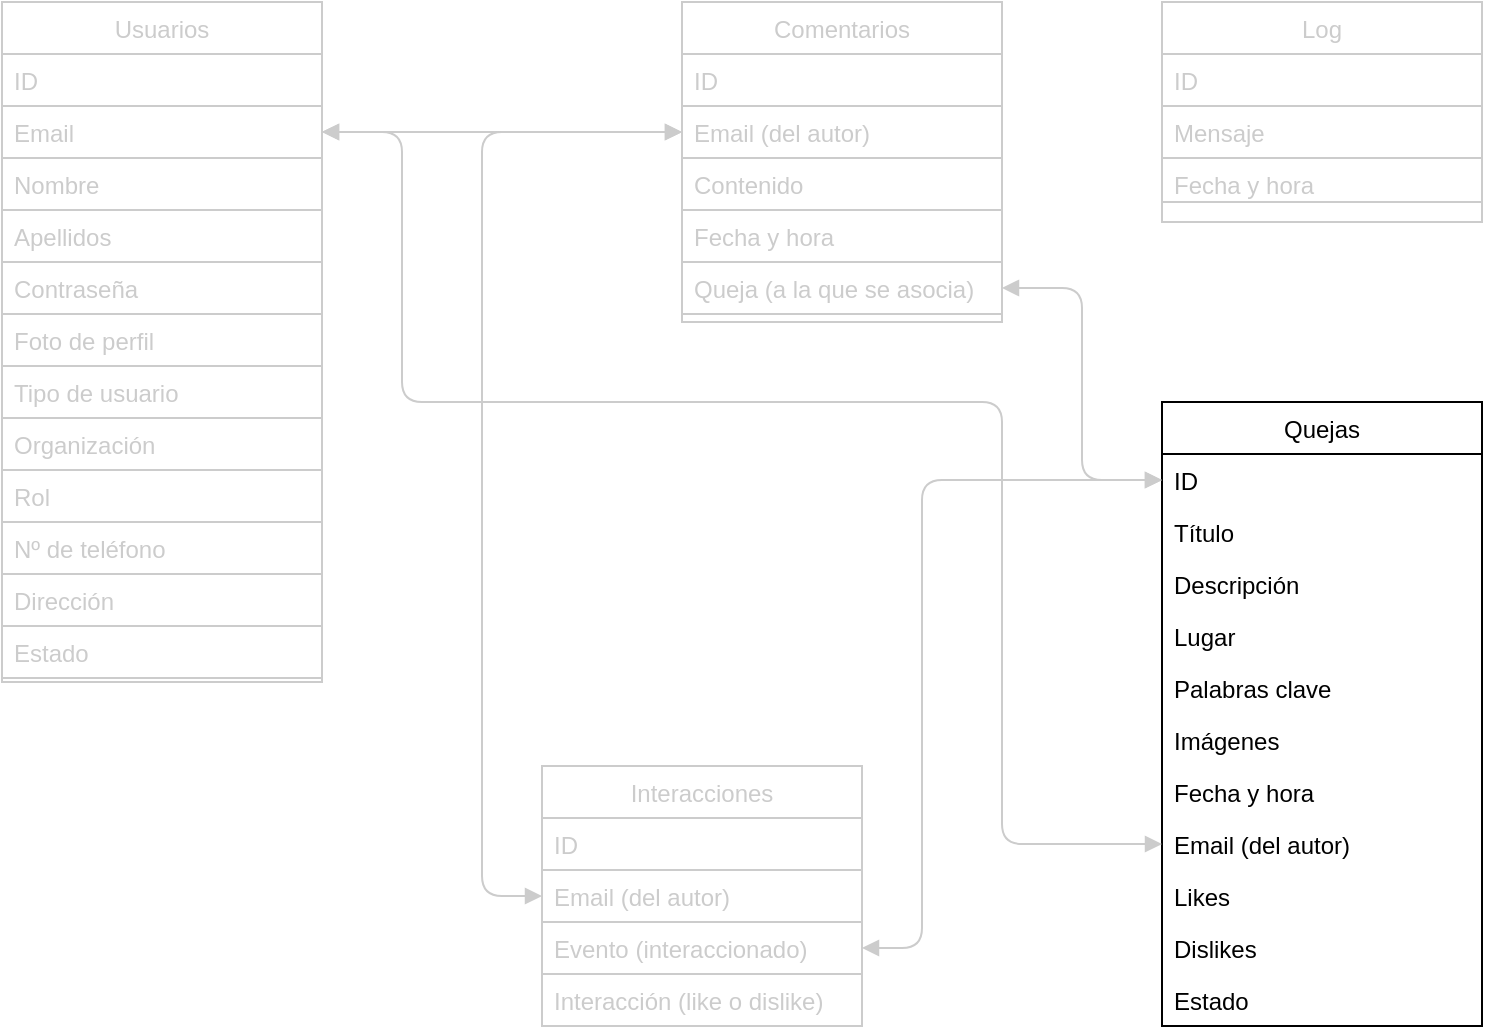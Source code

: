 <mxfile version="13.10.9" type="device"><diagram id="C5RBs43oDa-KdzZeNtuy" name="Page-1"><mxGraphModel dx="1422" dy="772" grid="1" gridSize="10" guides="1" tooltips="1" connect="1" arrows="1" fold="1" page="1" pageScale="1" pageWidth="827" pageHeight="1169" math="0" shadow="0"><root><mxCell id="WIyWlLk6GJQsqaUBKTNV-0"/><mxCell id="WIyWlLk6GJQsqaUBKTNV-1" parent="WIyWlLk6GJQsqaUBKTNV-0"/><mxCell id="zkfFHV4jXpPFQw0GAbJ--0" value="Usuarios" style="swimlane;fontStyle=0;align=center;verticalAlign=top;childLayout=stackLayout;horizontal=1;startSize=26;horizontalStack=0;resizeParent=1;resizeLast=0;collapsible=1;marginBottom=0;rounded=0;shadow=0;strokeWidth=1;strokeColor=#CCCCCC;fontColor=#CCCCCC;" parent="WIyWlLk6GJQsqaUBKTNV-1" vertex="1"><mxGeometry x="20" y="120" width="160" height="340" as="geometry"><mxRectangle x="230" y="140" width="160" height="26" as="alternateBounds"/></mxGeometry></mxCell><mxCell id="zkfFHV4jXpPFQw0GAbJ--1" value="ID&#10;&#10;" style="text;align=left;verticalAlign=top;spacingLeft=4;spacingRight=4;overflow=hidden;rotatable=0;points=[[0,0.5],[1,0.5]];portConstraint=eastwest;strokeColor=#CCCCCC;fontColor=#CCCCCC;" parent="zkfFHV4jXpPFQw0GAbJ--0" vertex="1"><mxGeometry y="26" width="160" height="26" as="geometry"/></mxCell><mxCell id="zkfFHV4jXpPFQw0GAbJ--2" value="Email" style="text;align=left;verticalAlign=top;spacingLeft=4;spacingRight=4;overflow=hidden;rotatable=0;points=[[0,0.5],[1,0.5]];portConstraint=eastwest;rounded=0;shadow=0;html=0;strokeColor=#CCCCCC;fontColor=#CCCCCC;" parent="zkfFHV4jXpPFQw0GAbJ--0" vertex="1"><mxGeometry y="52" width="160" height="26" as="geometry"/></mxCell><mxCell id="zkfFHV4jXpPFQw0GAbJ--3" value="Nombre" style="text;align=left;verticalAlign=top;spacingLeft=4;spacingRight=4;overflow=hidden;rotatable=0;points=[[0,0.5],[1,0.5]];portConstraint=eastwest;rounded=0;shadow=0;html=0;strokeColor=#CCCCCC;fontColor=#CCCCCC;" parent="zkfFHV4jXpPFQw0GAbJ--0" vertex="1"><mxGeometry y="78" width="160" height="26" as="geometry"/></mxCell><mxCell id="fLlOw_4kRYqXVxM-Iohi-0" value="Apellidos" style="text;align=left;verticalAlign=top;spacingLeft=4;spacingRight=4;overflow=hidden;rotatable=0;points=[[0,0.5],[1,0.5]];portConstraint=eastwest;rounded=0;shadow=0;html=0;strokeColor=#CCCCCC;fontColor=#CCCCCC;" parent="zkfFHV4jXpPFQw0GAbJ--0" vertex="1"><mxGeometry y="104" width="160" height="26" as="geometry"/></mxCell><mxCell id="fLlOw_4kRYqXVxM-Iohi-1" value="Contraseña" style="text;align=left;verticalAlign=top;spacingLeft=4;spacingRight=4;overflow=hidden;rotatable=0;points=[[0,0.5],[1,0.5]];portConstraint=eastwest;rounded=0;shadow=0;html=0;strokeColor=#CCCCCC;fontColor=#CCCCCC;" parent="zkfFHV4jXpPFQw0GAbJ--0" vertex="1"><mxGeometry y="130" width="160" height="26" as="geometry"/></mxCell><mxCell id="fLlOw_4kRYqXVxM-Iohi-8" value="Foto de perfil" style="text;align=left;verticalAlign=top;spacingLeft=4;spacingRight=4;overflow=hidden;rotatable=0;points=[[0,0.5],[1,0.5]];portConstraint=eastwest;rounded=0;shadow=0;html=0;strokeColor=#CCCCCC;fontColor=#CCCCCC;" parent="zkfFHV4jXpPFQw0GAbJ--0" vertex="1"><mxGeometry y="156" width="160" height="26" as="geometry"/></mxCell><mxCell id="fLlOw_4kRYqXVxM-Iohi-9" value="Tipo de usuario" style="text;align=left;verticalAlign=top;spacingLeft=4;spacingRight=4;overflow=hidden;rotatable=0;points=[[0,0.5],[1,0.5]];portConstraint=eastwest;rounded=0;shadow=0;html=0;strokeColor=#CCCCCC;fontColor=#CCCCCC;" parent="zkfFHV4jXpPFQw0GAbJ--0" vertex="1"><mxGeometry y="182" width="160" height="26" as="geometry"/></mxCell><mxCell id="fLlOw_4kRYqXVxM-Iohi-11" value="Organización" style="text;align=left;verticalAlign=top;spacingLeft=4;spacingRight=4;overflow=hidden;rotatable=0;points=[[0,0.5],[1,0.5]];portConstraint=eastwest;rounded=0;shadow=0;html=0;strokeColor=#CCCCCC;fontColor=#CCCCCC;" parent="zkfFHV4jXpPFQw0GAbJ--0" vertex="1"><mxGeometry y="208" width="160" height="26" as="geometry"/></mxCell><mxCell id="fLlOw_4kRYqXVxM-Iohi-10" value="Rol" style="text;align=left;verticalAlign=top;spacingLeft=4;spacingRight=4;overflow=hidden;rotatable=0;points=[[0,0.5],[1,0.5]];portConstraint=eastwest;rounded=0;shadow=0;html=0;strokeColor=#CCCCCC;fontColor=#CCCCCC;" parent="zkfFHV4jXpPFQw0GAbJ--0" vertex="1"><mxGeometry y="234" width="160" height="26" as="geometry"/></mxCell><mxCell id="fLlOw_4kRYqXVxM-Iohi-12" value="Nº de teléfono" style="text;align=left;verticalAlign=top;spacingLeft=4;spacingRight=4;overflow=hidden;rotatable=0;points=[[0,0.5],[1,0.5]];portConstraint=eastwest;rounded=0;shadow=0;html=0;strokeColor=#CCCCCC;fontColor=#CCCCCC;" parent="zkfFHV4jXpPFQw0GAbJ--0" vertex="1"><mxGeometry y="260" width="160" height="26" as="geometry"/></mxCell><mxCell id="fLlOw_4kRYqXVxM-Iohi-13" value="Dirección" style="text;align=left;verticalAlign=top;spacingLeft=4;spacingRight=4;overflow=hidden;rotatable=0;points=[[0,0.5],[1,0.5]];portConstraint=eastwest;rounded=0;shadow=0;html=0;strokeColor=#CCCCCC;fontColor=#CCCCCC;" parent="zkfFHV4jXpPFQw0GAbJ--0" vertex="1"><mxGeometry y="286" width="160" height="26" as="geometry"/></mxCell><mxCell id="fLlOw_4kRYqXVxM-Iohi-14" value="Estado" style="text;align=left;verticalAlign=top;spacingLeft=4;spacingRight=4;overflow=hidden;rotatable=0;points=[[0,0.5],[1,0.5]];portConstraint=eastwest;rounded=0;shadow=0;html=0;strokeColor=#CCCCCC;fontColor=#CCCCCC;" parent="zkfFHV4jXpPFQw0GAbJ--0" vertex="1"><mxGeometry y="312" width="160" height="26" as="geometry"/></mxCell><mxCell id="fLlOw_4kRYqXVxM-Iohi-15" value="Comentarios" style="swimlane;fontStyle=0;align=center;verticalAlign=top;childLayout=stackLayout;horizontal=1;startSize=26;horizontalStack=0;resizeParent=1;resizeLast=0;collapsible=1;marginBottom=0;rounded=0;shadow=0;strokeWidth=1;strokeColor=#CCCCCC;fontColor=#CCCCCC;" parent="WIyWlLk6GJQsqaUBKTNV-1" vertex="1"><mxGeometry x="360" y="120" width="160" height="160" as="geometry"><mxRectangle x="230" y="140" width="160" height="26" as="alternateBounds"/></mxGeometry></mxCell><mxCell id="fLlOw_4kRYqXVxM-Iohi-16" value="ID&#10;&#10;" style="text;align=left;verticalAlign=top;spacingLeft=4;spacingRight=4;overflow=hidden;rotatable=0;points=[[0,0.5],[1,0.5]];portConstraint=eastwest;strokeColor=#CCCCCC;fontColor=#CCCCCC;" parent="fLlOw_4kRYqXVxM-Iohi-15" vertex="1"><mxGeometry y="26" width="160" height="26" as="geometry"/></mxCell><mxCell id="fLlOw_4kRYqXVxM-Iohi-17" value="Email (del autor)" style="text;align=left;verticalAlign=top;spacingLeft=4;spacingRight=4;overflow=hidden;rotatable=0;points=[[0,0.5],[1,0.5]];portConstraint=eastwest;rounded=0;shadow=0;html=0;strokeColor=#CCCCCC;fontColor=#CCCCCC;" parent="fLlOw_4kRYqXVxM-Iohi-15" vertex="1"><mxGeometry y="52" width="160" height="26" as="geometry"/></mxCell><mxCell id="fLlOw_4kRYqXVxM-Iohi-18" value="Contenido" style="text;align=left;verticalAlign=top;spacingLeft=4;spacingRight=4;overflow=hidden;rotatable=0;points=[[0,0.5],[1,0.5]];portConstraint=eastwest;rounded=0;shadow=0;html=0;strokeColor=#CCCCCC;fontColor=#CCCCCC;" parent="fLlOw_4kRYqXVxM-Iohi-15" vertex="1"><mxGeometry y="78" width="160" height="26" as="geometry"/></mxCell><mxCell id="fLlOw_4kRYqXVxM-Iohi-19" value="Fecha y hora" style="text;align=left;verticalAlign=top;spacingLeft=4;spacingRight=4;overflow=hidden;rotatable=0;points=[[0,0.5],[1,0.5]];portConstraint=eastwest;rounded=0;shadow=0;html=0;strokeColor=#CCCCCC;fontColor=#CCCCCC;" parent="fLlOw_4kRYqXVxM-Iohi-15" vertex="1"><mxGeometry y="104" width="160" height="26" as="geometry"/></mxCell><mxCell id="fLlOw_4kRYqXVxM-Iohi-27" value="Queja (a la que se asocia)" style="text;align=left;verticalAlign=top;spacingLeft=4;spacingRight=4;overflow=hidden;rotatable=0;points=[[0,0.5],[1,0.5]];portConstraint=eastwest;rounded=0;shadow=0;html=0;strokeColor=#CCCCCC;fontColor=#CCCCCC;" parent="fLlOw_4kRYqXVxM-Iohi-15" vertex="1"><mxGeometry y="130" width="160" height="26" as="geometry"/></mxCell><mxCell id="fLlOw_4kRYqXVxM-Iohi-28" value="Quejas" style="swimlane;fontStyle=0;align=center;verticalAlign=top;childLayout=stackLayout;horizontal=1;startSize=26;horizontalStack=0;resizeParent=1;resizeLast=0;collapsible=1;marginBottom=0;rounded=0;shadow=0;strokeWidth=1;" parent="WIyWlLk6GJQsqaUBKTNV-1" vertex="1"><mxGeometry x="600" y="320" width="160" height="312" as="geometry"><mxRectangle x="230" y="140" width="160" height="26" as="alternateBounds"/></mxGeometry></mxCell><mxCell id="fLlOw_4kRYqXVxM-Iohi-29" value="ID&#10;&#10;" style="text;align=left;verticalAlign=top;spacingLeft=4;spacingRight=4;overflow=hidden;rotatable=0;points=[[0,0.5],[1,0.5]];portConstraint=eastwest;" parent="fLlOw_4kRYqXVxM-Iohi-28" vertex="1"><mxGeometry y="26" width="160" height="26" as="geometry"/></mxCell><mxCell id="fLlOw_4kRYqXVxM-Iohi-30" value="Título&#10;" style="text;align=left;verticalAlign=top;spacingLeft=4;spacingRight=4;overflow=hidden;rotatable=0;points=[[0,0.5],[1,0.5]];portConstraint=eastwest;rounded=0;shadow=0;html=0;" parent="fLlOw_4kRYqXVxM-Iohi-28" vertex="1"><mxGeometry y="52" width="160" height="26" as="geometry"/></mxCell><mxCell id="fLlOw_4kRYqXVxM-Iohi-31" value="Descripción" style="text;align=left;verticalAlign=top;spacingLeft=4;spacingRight=4;overflow=hidden;rotatable=0;points=[[0,0.5],[1,0.5]];portConstraint=eastwest;rounded=0;shadow=0;html=0;" parent="fLlOw_4kRYqXVxM-Iohi-28" vertex="1"><mxGeometry y="78" width="160" height="26" as="geometry"/></mxCell><mxCell id="fLlOw_4kRYqXVxM-Iohi-32" value="Lugar" style="text;align=left;verticalAlign=top;spacingLeft=4;spacingRight=4;overflow=hidden;rotatable=0;points=[[0,0.5],[1,0.5]];portConstraint=eastwest;rounded=0;shadow=0;html=0;" parent="fLlOw_4kRYqXVxM-Iohi-28" vertex="1"><mxGeometry y="104" width="160" height="26" as="geometry"/></mxCell><mxCell id="fLlOw_4kRYqXVxM-Iohi-33" value="Palabras clave" style="text;align=left;verticalAlign=top;spacingLeft=4;spacingRight=4;overflow=hidden;rotatable=0;points=[[0,0.5],[1,0.5]];portConstraint=eastwest;rounded=0;shadow=0;html=0;" parent="fLlOw_4kRYqXVxM-Iohi-28" vertex="1"><mxGeometry y="130" width="160" height="26" as="geometry"/></mxCell><mxCell id="fLlOw_4kRYqXVxM-Iohi-34" value="Imágenes" style="text;align=left;verticalAlign=top;spacingLeft=4;spacingRight=4;overflow=hidden;rotatable=0;points=[[0,0.5],[1,0.5]];portConstraint=eastwest;rounded=0;shadow=0;html=0;" parent="fLlOw_4kRYqXVxM-Iohi-28" vertex="1"><mxGeometry y="156" width="160" height="26" as="geometry"/></mxCell><mxCell id="fLlOw_4kRYqXVxM-Iohi-35" value="Fecha y hora" style="text;align=left;verticalAlign=top;spacingLeft=4;spacingRight=4;overflow=hidden;rotatable=0;points=[[0,0.5],[1,0.5]];portConstraint=eastwest;rounded=0;shadow=0;html=0;" parent="fLlOw_4kRYqXVxM-Iohi-28" vertex="1"><mxGeometry y="182" width="160" height="26" as="geometry"/></mxCell><mxCell id="fLlOw_4kRYqXVxM-Iohi-36" value="Email (del autor)" style="text;align=left;verticalAlign=top;spacingLeft=4;spacingRight=4;overflow=hidden;rotatable=0;points=[[0,0.5],[1,0.5]];portConstraint=eastwest;rounded=0;shadow=0;html=0;" parent="fLlOw_4kRYqXVxM-Iohi-28" vertex="1"><mxGeometry y="208" width="160" height="26" as="geometry"/></mxCell><mxCell id="fLlOw_4kRYqXVxM-Iohi-37" value="Likes" style="text;align=left;verticalAlign=top;spacingLeft=4;spacingRight=4;overflow=hidden;rotatable=0;points=[[0,0.5],[1,0.5]];portConstraint=eastwest;rounded=0;shadow=0;html=0;" parent="fLlOw_4kRYqXVxM-Iohi-28" vertex="1"><mxGeometry y="234" width="160" height="26" as="geometry"/></mxCell><mxCell id="fLlOw_4kRYqXVxM-Iohi-38" value="Dislikes" style="text;align=left;verticalAlign=top;spacingLeft=4;spacingRight=4;overflow=hidden;rotatable=0;points=[[0,0.5],[1,0.5]];portConstraint=eastwest;rounded=0;shadow=0;html=0;" parent="fLlOw_4kRYqXVxM-Iohi-28" vertex="1"><mxGeometry y="260" width="160" height="26" as="geometry"/></mxCell><mxCell id="fLlOw_4kRYqXVxM-Iohi-39" value="Estado" style="text;align=left;verticalAlign=top;spacingLeft=4;spacingRight=4;overflow=hidden;rotatable=0;points=[[0,0.5],[1,0.5]];portConstraint=eastwest;rounded=0;shadow=0;html=0;" parent="fLlOw_4kRYqXVxM-Iohi-28" vertex="1"><mxGeometry y="286" width="160" height="26" as="geometry"/></mxCell><mxCell id="fLlOw_4kRYqXVxM-Iohi-41" value="Log" style="swimlane;fontStyle=0;align=center;verticalAlign=top;childLayout=stackLayout;horizontal=1;startSize=26;horizontalStack=0;resizeParent=1;resizeLast=0;collapsible=1;marginBottom=0;rounded=0;shadow=0;strokeWidth=1;strokeColor=#CCCCCC;fontColor=#CCCCCC;" parent="WIyWlLk6GJQsqaUBKTNV-1" vertex="1"><mxGeometry x="600" y="120" width="160" height="110" as="geometry"><mxRectangle x="230" y="140" width="160" height="26" as="alternateBounds"/></mxGeometry></mxCell><mxCell id="fLlOw_4kRYqXVxM-Iohi-42" value="ID&#10;&#10;" style="text;align=left;verticalAlign=top;spacingLeft=4;spacingRight=4;overflow=hidden;rotatable=0;points=[[0,0.5],[1,0.5]];portConstraint=eastwest;strokeColor=#CCCCCC;fontColor=#CCCCCC;" parent="fLlOw_4kRYqXVxM-Iohi-41" vertex="1"><mxGeometry y="26" width="160" height="26" as="geometry"/></mxCell><mxCell id="fLlOw_4kRYqXVxM-Iohi-53" value="Mensaje" style="text;align=left;verticalAlign=top;spacingLeft=4;spacingRight=4;overflow=hidden;rotatable=0;points=[[0,0.5],[1,0.5]];portConstraint=eastwest;rounded=0;shadow=0;html=0;strokeColor=#CCCCCC;fontColor=#CCCCCC;" parent="fLlOw_4kRYqXVxM-Iohi-41" vertex="1"><mxGeometry y="52" width="160" height="26" as="geometry"/></mxCell><mxCell id="fLlOw_4kRYqXVxM-Iohi-67" value="Fecha y hora" style="text;align=left;verticalAlign=top;spacingLeft=4;spacingRight=4;overflow=hidden;rotatable=0;points=[[0,0.5],[1,0.5]];portConstraint=eastwest;rounded=0;shadow=0;html=0;strokeColor=#CCCCCC;fontColor=#CCCCCC;" parent="fLlOw_4kRYqXVxM-Iohi-41" vertex="1"><mxGeometry y="78" width="160" height="22" as="geometry"/></mxCell><mxCell id="fLlOw_4kRYqXVxM-Iohi-68" value="Interacciones" style="swimlane;fontStyle=0;align=center;verticalAlign=top;childLayout=stackLayout;horizontal=1;startSize=26;horizontalStack=0;resizeParent=1;resizeLast=0;collapsible=1;marginBottom=0;rounded=0;shadow=0;strokeWidth=1;strokeColor=#CCCCCC;fontColor=#CCCCCC;" parent="WIyWlLk6GJQsqaUBKTNV-1" vertex="1"><mxGeometry x="290" y="502" width="160" height="130" as="geometry"><mxRectangle x="230" y="140" width="160" height="26" as="alternateBounds"/></mxGeometry></mxCell><mxCell id="fLlOw_4kRYqXVxM-Iohi-69" value="ID&#10;&#10;" style="text;align=left;verticalAlign=top;spacingLeft=4;spacingRight=4;overflow=hidden;rotatable=0;points=[[0,0.5],[1,0.5]];portConstraint=eastwest;strokeColor=#CCCCCC;fontColor=#CCCCCC;" parent="fLlOw_4kRYqXVxM-Iohi-68" vertex="1"><mxGeometry y="26" width="160" height="26" as="geometry"/></mxCell><mxCell id="fLlOw_4kRYqXVxM-Iohi-70" value="Email (del autor)" style="text;align=left;verticalAlign=top;spacingLeft=4;spacingRight=4;overflow=hidden;rotatable=0;points=[[0,0.5],[1,0.5]];portConstraint=eastwest;rounded=0;shadow=0;html=0;strokeColor=#CCCCCC;fontColor=#CCCCCC;" parent="fLlOw_4kRYqXVxM-Iohi-68" vertex="1"><mxGeometry y="52" width="160" height="26" as="geometry"/></mxCell><mxCell id="fLlOw_4kRYqXVxM-Iohi-71" value="Evento (interaccionado)" style="text;align=left;verticalAlign=top;spacingLeft=4;spacingRight=4;overflow=hidden;rotatable=0;points=[[0,0.5],[1,0.5]];portConstraint=eastwest;rounded=0;shadow=0;html=0;strokeColor=#CCCCCC;fontColor=#CCCCCC;" parent="fLlOw_4kRYqXVxM-Iohi-68" vertex="1"><mxGeometry y="78" width="160" height="26" as="geometry"/></mxCell><mxCell id="fLlOw_4kRYqXVxM-Iohi-72" value="Interacción (like o dislike)" style="text;align=left;verticalAlign=top;spacingLeft=4;spacingRight=4;overflow=hidden;rotatable=0;points=[[0,0.5],[1,0.5]];portConstraint=eastwest;rounded=0;shadow=0;html=0;strokeColor=#CCCCCC;fontColor=#CCCCCC;" parent="fLlOw_4kRYqXVxM-Iohi-68" vertex="1"><mxGeometry y="104" width="160" height="26" as="geometry"/></mxCell><mxCell id="fLlOw_4kRYqXVxM-Iohi-83" value="" style="endArrow=block;startArrow=block;endFill=1;startFill=1;html=1;entryX=0;entryY=0.5;entryDx=0;entryDy=0;exitX=1;exitY=0.5;exitDx=0;exitDy=0;strokeColor=#CCCCCC;fontColor=#CCCCCC;" parent="WIyWlLk6GJQsqaUBKTNV-1" source="fLlOw_4kRYqXVxM-Iohi-27" target="fLlOw_4kRYqXVxM-Iohi-29" edge="1"><mxGeometry width="160" relative="1" as="geometry"><mxPoint x="330" y="370" as="sourcePoint"/><mxPoint x="490" y="370" as="targetPoint"/><Array as="points"><mxPoint x="560" y="263"/><mxPoint x="560" y="359"/></Array></mxGeometry></mxCell><mxCell id="fLlOw_4kRYqXVxM-Iohi-84" value="" style="endArrow=block;startArrow=block;endFill=1;startFill=1;html=1;entryX=0;entryY=0.5;entryDx=0;entryDy=0;exitX=1;exitY=0.5;exitDx=0;exitDy=0;strokeColor=#CCCCCC;fontColor=#CCCCCC;" parent="WIyWlLk6GJQsqaUBKTNV-1" source="zkfFHV4jXpPFQw0GAbJ--2" target="fLlOw_4kRYqXVxM-Iohi-36" edge="1"><mxGeometry width="160" relative="1" as="geometry"><mxPoint x="260" y="280" as="sourcePoint"/><mxPoint x="340" y="376" as="targetPoint"/><Array as="points"><mxPoint x="220" y="185"/><mxPoint x="220" y="320"/><mxPoint x="520" y="320"/><mxPoint x="520" y="541"/></Array></mxGeometry></mxCell><mxCell id="fLlOw_4kRYqXVxM-Iohi-86" value="" style="endArrow=block;startArrow=block;endFill=1;startFill=1;html=1;exitX=1;exitY=0.5;exitDx=0;exitDy=0;entryX=0;entryY=0.5;entryDx=0;entryDy=0;strokeColor=#CCCCCC;fontColor=#CCCCCC;" parent="WIyWlLk6GJQsqaUBKTNV-1" source="zkfFHV4jXpPFQw0GAbJ--2" target="fLlOw_4kRYqXVxM-Iohi-17" edge="1"><mxGeometry width="160" relative="1" as="geometry"><mxPoint x="330" y="370" as="sourcePoint"/><mxPoint x="310" y="185" as="targetPoint"/><Array as="points"><mxPoint x="320" y="185"/></Array></mxGeometry></mxCell><mxCell id="fLlOw_4kRYqXVxM-Iohi-87" value="" style="endArrow=block;startArrow=block;endFill=1;startFill=1;html=1;entryX=0;entryY=0.5;entryDx=0;entryDy=0;exitX=0;exitY=0.5;exitDx=0;exitDy=0;strokeColor=#CCCCCC;fontColor=#CCCCCC;" parent="WIyWlLk6GJQsqaUBKTNV-1" source="fLlOw_4kRYqXVxM-Iohi-17" target="fLlOw_4kRYqXVxM-Iohi-70" edge="1"><mxGeometry width="160" relative="1" as="geometry"><mxPoint x="330" y="370" as="sourcePoint"/><mxPoint x="490" y="370" as="targetPoint"/><Array as="points"><mxPoint x="260" y="185"/><mxPoint x="260" y="567"/></Array></mxGeometry></mxCell><mxCell id="fLlOw_4kRYqXVxM-Iohi-88" value="" style="endArrow=block;startArrow=block;endFill=1;startFill=1;html=1;exitX=1;exitY=0.5;exitDx=0;exitDy=0;entryX=0;entryY=0.5;entryDx=0;entryDy=0;strokeColor=#CCCCCC;fontColor=#CCCCCC;" parent="WIyWlLk6GJQsqaUBKTNV-1" source="fLlOw_4kRYqXVxM-Iohi-71" target="fLlOw_4kRYqXVxM-Iohi-29" edge="1"><mxGeometry width="160" relative="1" as="geometry"><mxPoint x="330" y="370" as="sourcePoint"/><mxPoint x="490" y="370" as="targetPoint"/><Array as="points"><mxPoint x="480" y="593"/><mxPoint x="480" y="359"/></Array></mxGeometry></mxCell></root></mxGraphModel></diagram></mxfile>